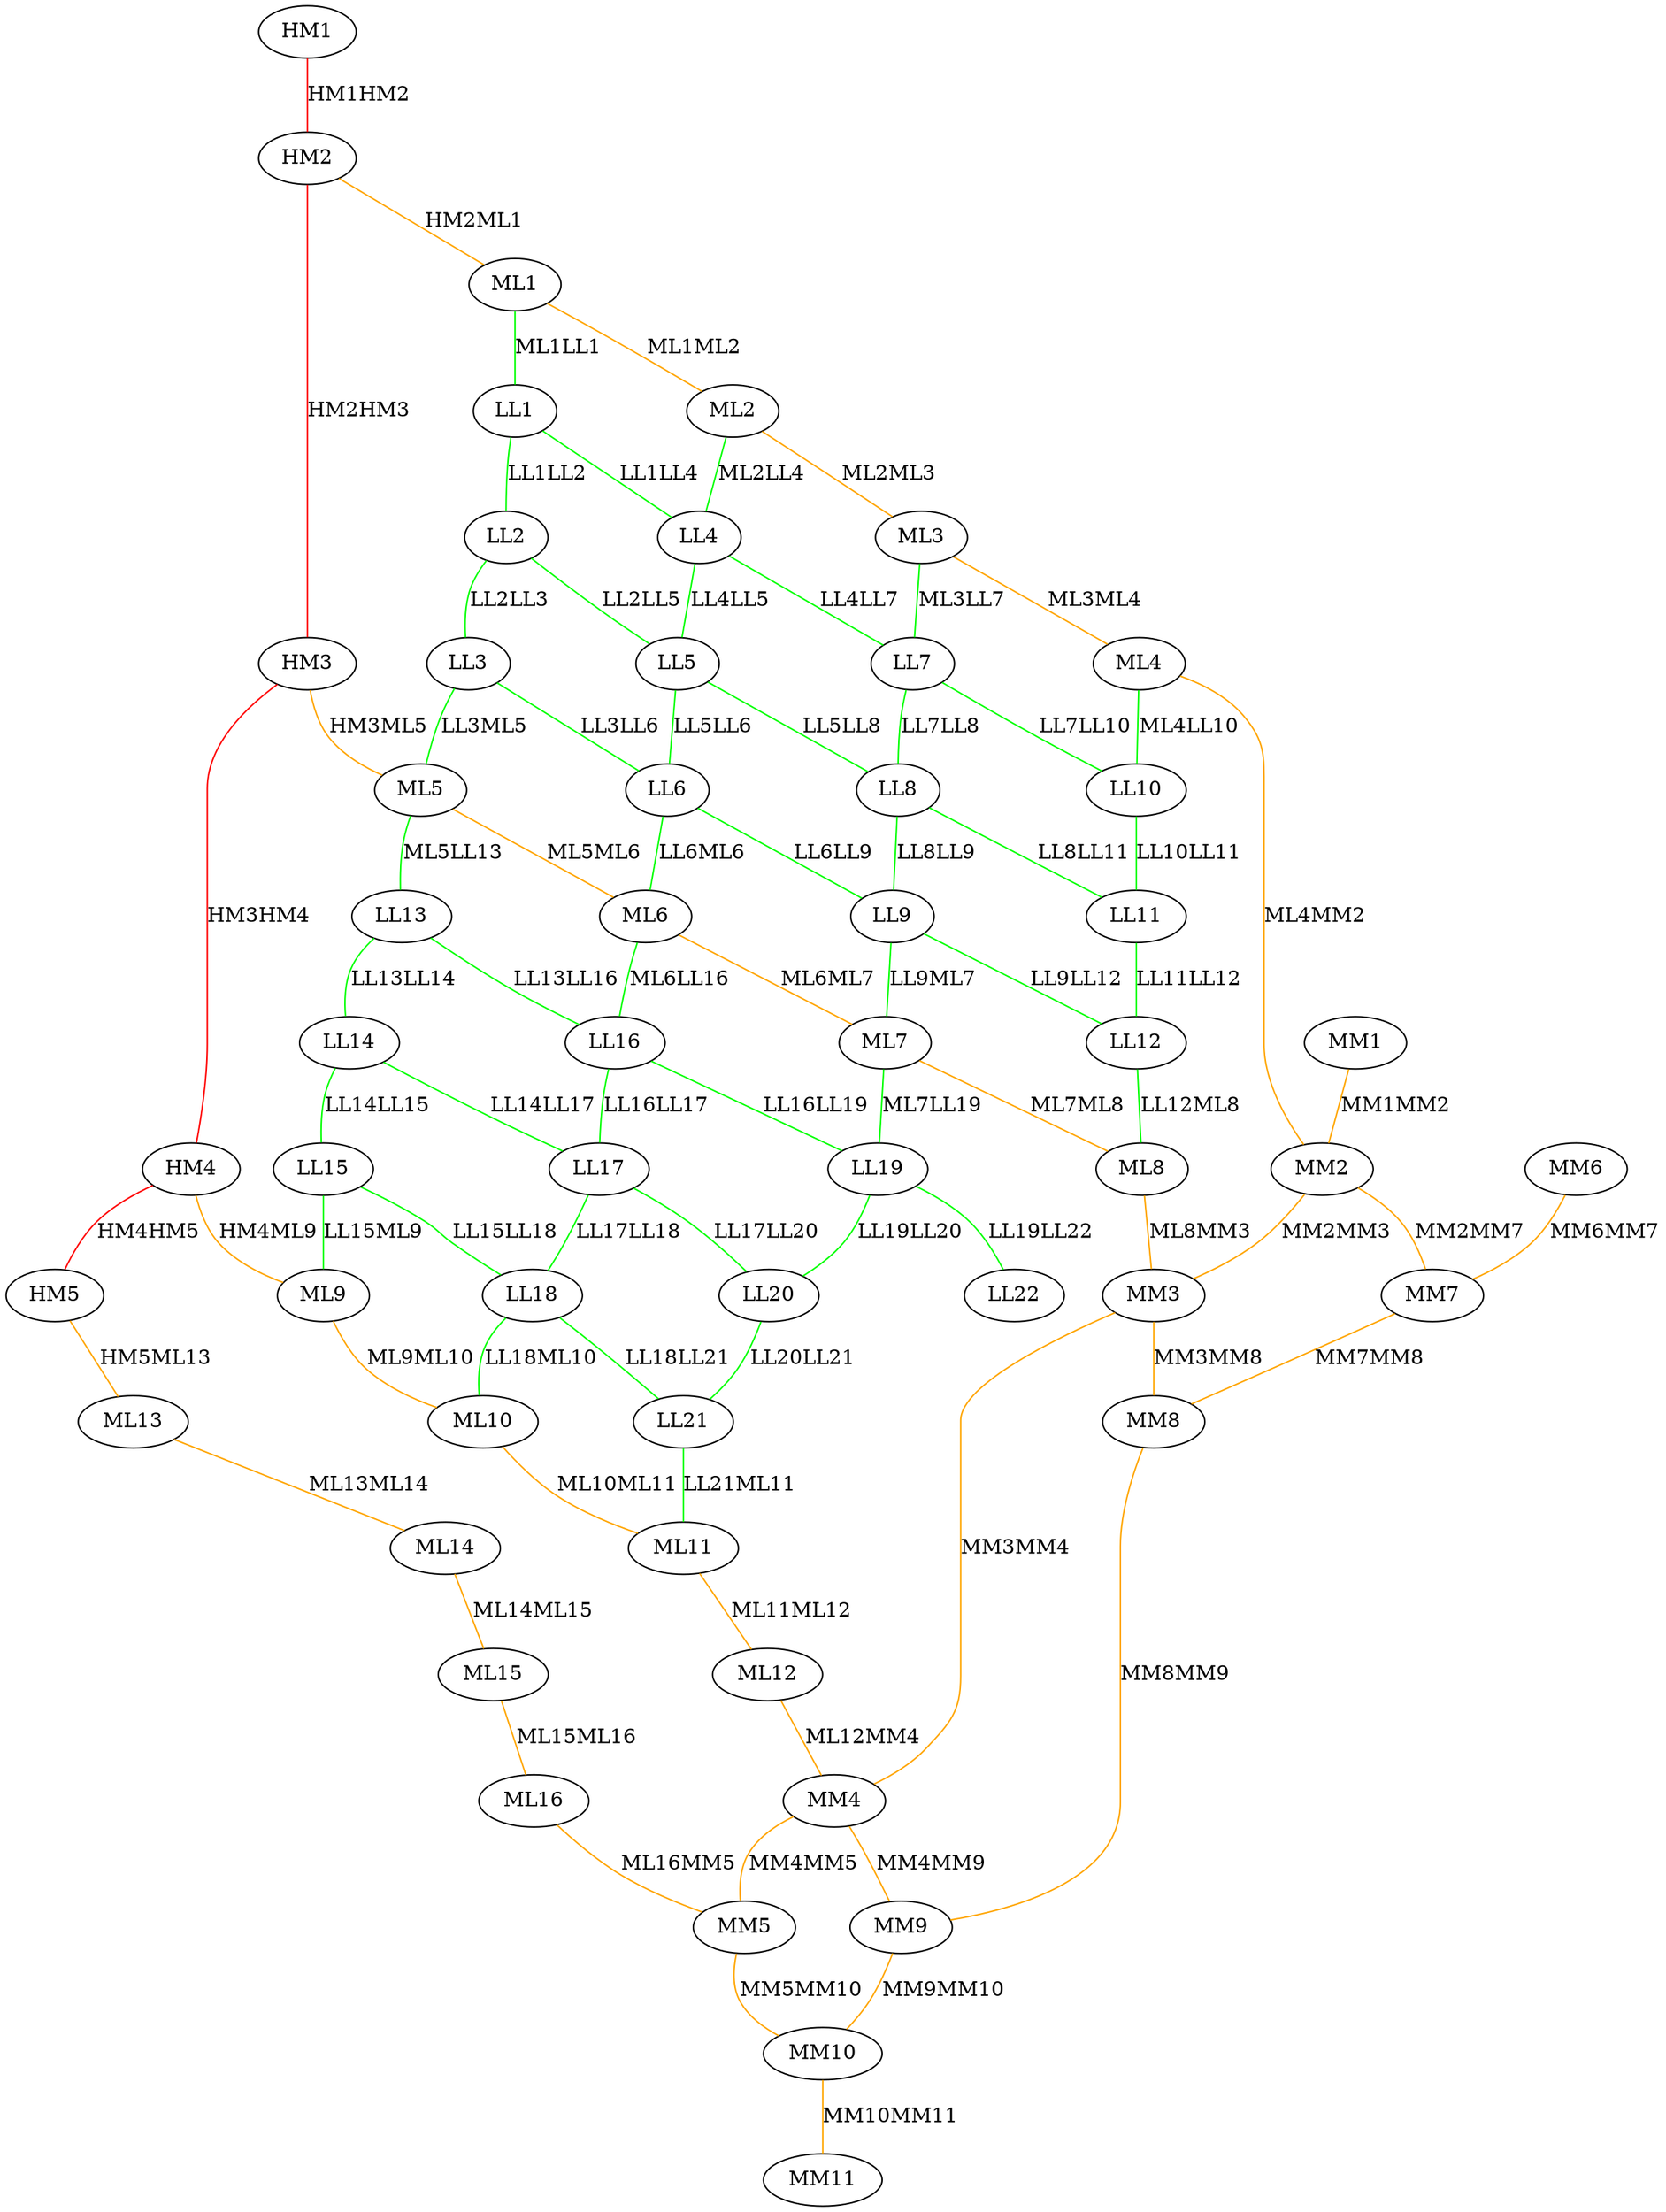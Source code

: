 graph xmpl
{
HM1--HM2[label="HM1HM2" weight=70 color="red"]
HM2--HM3[label="HM2HM3" weight=70 color="red"]
HM3--HM4[label="HM3HM4" weight=70 color="red"]
HM4--HM5[label="HM4HM5" weight=70 color="red"]
MM1--MM2[label="MM1MM2" weight=50 color="orange"]
MM2--MM3[label="MM2MM3" weight=50 color="orange"]
MM3--MM4[label="MM3MM4" weight=50 color="orange"]
MM4--MM5[label="MM4MM5" weight=50 color="orange"]
MM6--MM7[label="MM6MM7" weight=50 color="orange"]
MM7--MM8[label="MM7MM8" weight=50 color="orange"]
MM8--MM9[label="MM8MM9" weight=50 color="orange"]
MM9--MM10[label="MM9MM10" weight=50 color="orange"]
MM10--MM11[label="MM10MM11" weight=50 color="orange"]
HM2--ML1[label="HM2ML1" weight=50 color="orange"]
ML1--ML2[label="ML1ML2" weight=50 color="orange"]
ML2--ML3[label="ML2ML3" weight=50 color="orange"]
ML3--ML4[label="ML3ML4" weight=50 color="orange"]
ML4--MM2[label="ML4MM2" weight=50 color="orange"]
MM2--MM7[label="MM2MM7" weight=50 color="orange"]
HM3--ML5[label="HM3ML5" weight=50 color="orange"]
ML5--ML6[label="ML5ML6" weight=50 color="orange"]
ML6--ML7[label="ML6ML7" weight=50 color="orange"]
ML7--ML8[label="ML7ML8" weight=50 color="orange"]
ML8--MM3[label="ML8MM3" weight=50 color="orange"]
MM3--MM8[label="MM3MM8" weight=50 color="orange"]
HM4--ML9[label="HM4ML9" weight=50 color="orange"]
ML9--ML10[label="ML9ML10" weight=50 color="orange"]
ML10--ML11[label="ML10ML11" weight=50 color="orange"]
ML11--ML12[label="ML11ML12" weight=50 color="orange"]
ML12--MM4[label="ML12MM4" weight=50 color="orange"]
MM4--MM9[label="MM4MM9" weight=50 color="orange"]
HM5--ML13[label="HM5ML13" weight=50 color="orange"]
ML13--ML14[label="ML13ML14" weight=50 color="orange"]
ML14--ML15[label="ML14ML15" weight=50 color="orange"]
ML15--ML16[label="ML15ML16" weight=50 color="orange"]
ML16--MM5[label="ML16MM5" weight=50 color="orange"]
MM5--MM10[label="MM5MM10" weight=50 color="orange"]
ML1--LL1[label="ML1LL1" weight=30 color="green"]
LL1--LL2[label="LL1LL2" weight=30 color="green"]
LL2--LL3[label="LL2LL3" weight=30 color="green"]
LL3--ML5[label="LL3ML5" weight=30 color="green"]
ML2--LL4[label="ML2LL4" weight=30 color="green"]
LL4--LL5[label="LL4LL5" weight=30 color="green"]
LL5--LL6[label="LL5LL6" weight=30 color="green"]
LL6--ML6[label="LL6ML6" weight=30 color="green"]
ML3--LL7[label="ML3LL7" weight=30 color="green"]
LL7--LL8[label="LL7LL8" weight=30 color="green"]
LL8--LL9[label="LL8LL9" weight=30 color="green"]
LL9--ML7[label="LL9ML7" weight=30 color="green"]
ML4--LL10[label="ML4LL10" weight=30 color="green"]
LL10--LL11[label="LL10LL11" weight=30 color="green"]
LL11--LL12[label="LL11LL12" weight=30 color="green"]
LL12--ML8[label="LL12ML8" weight=30 color="green"]
ML5--LL13[label="ML5LL13" weight=30 color="green"]
LL13--LL14[label="LL13LL14" weight=30 color="green"]
LL14--LL15[label="LL14LL15" weight=30 color="green"]
LL15--ML9[label="LL15ML9" weight=30 color="green"]
ML6--LL16[label="ML6LL16" weight=30 color="green"]
LL16--LL17[label="LL16LL17" weight=30 color="green"]
LL17--LL18[label="LL17LL18" weight=30 color="green"]
LL18--ML10[label="LL18ML10" weight=30 color="green"]
ML7--LL19[label="ML7LL19" weight=30 color="green"]
LL19--LL20[label="LL19LL20" weight=30 color="green"]
LL20--LL21[label="LL20LL21" weight=30 color="green"]
LL21--ML11[label="LL21ML11" weight=30 color="green"]
LL1--LL4[label="LL1LL4" weight=30 color="green"]
LL2--LL5[label="LL2LL5" weight=30 color="green"]
LL3--LL6[label="LL3LL6" weight=30 color="green"]
LL4--LL7[label="LL4LL7" weight=30 color="green"]
LL5--LL8[label="LL5LL8" weight=30 color="green"]
LL6--LL9[label="LL6LL9" weight=30 color="green"]
LL7--LL10[label="LL7LL10" weight=30 color="green"]
LL8--LL11[label="LL8LL11" weight=30 color="green"]
LL9--LL12[label="LL9LL12" weight=30 color="green"]
LL13--LL16[label="LL13LL16" weight=30 color="green"]
LL14--LL17[label="LL14LL17" weight=30 color="green"]
LL15--LL18[label="LL15LL18" weight=30 color="green"]
LL16--LL19[label="LL16LL19" weight=30 color="green"]
LL17--LL20[label="LL17LL20" weight=30 color="green"]
LL18--LL21[label="LL18LL21" weight=30 color="green"]
LL19--LL22[label="LL19LL22" weight=30 color="green"]
}
